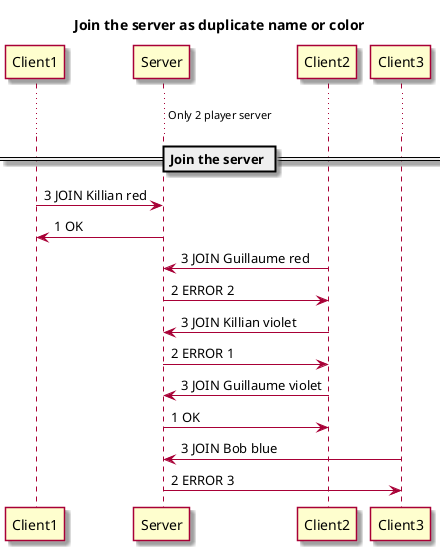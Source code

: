 @startuml

skin rose

title Join the server as duplicate name or color

...Only 2 player server...

== Join the server ==


Client1 -> Server: 3 JOIN Killian red
Server -> Client1: 1 OK

Client2 -> Server: 3 JOIN Guillaume red
Server -> Client2: 2 ERROR 2

Client2 -> Server: 3 JOIN Killian violet
Server -> Client2: 2 ERROR 1


Client2 -> Server: 3 JOIN Guillaume violet
Server -> Client2: 1 OK

Client3 -> Server: 3 JOIN Bob blue
Server -> Client3: 2 ERROR 3

@enduml
